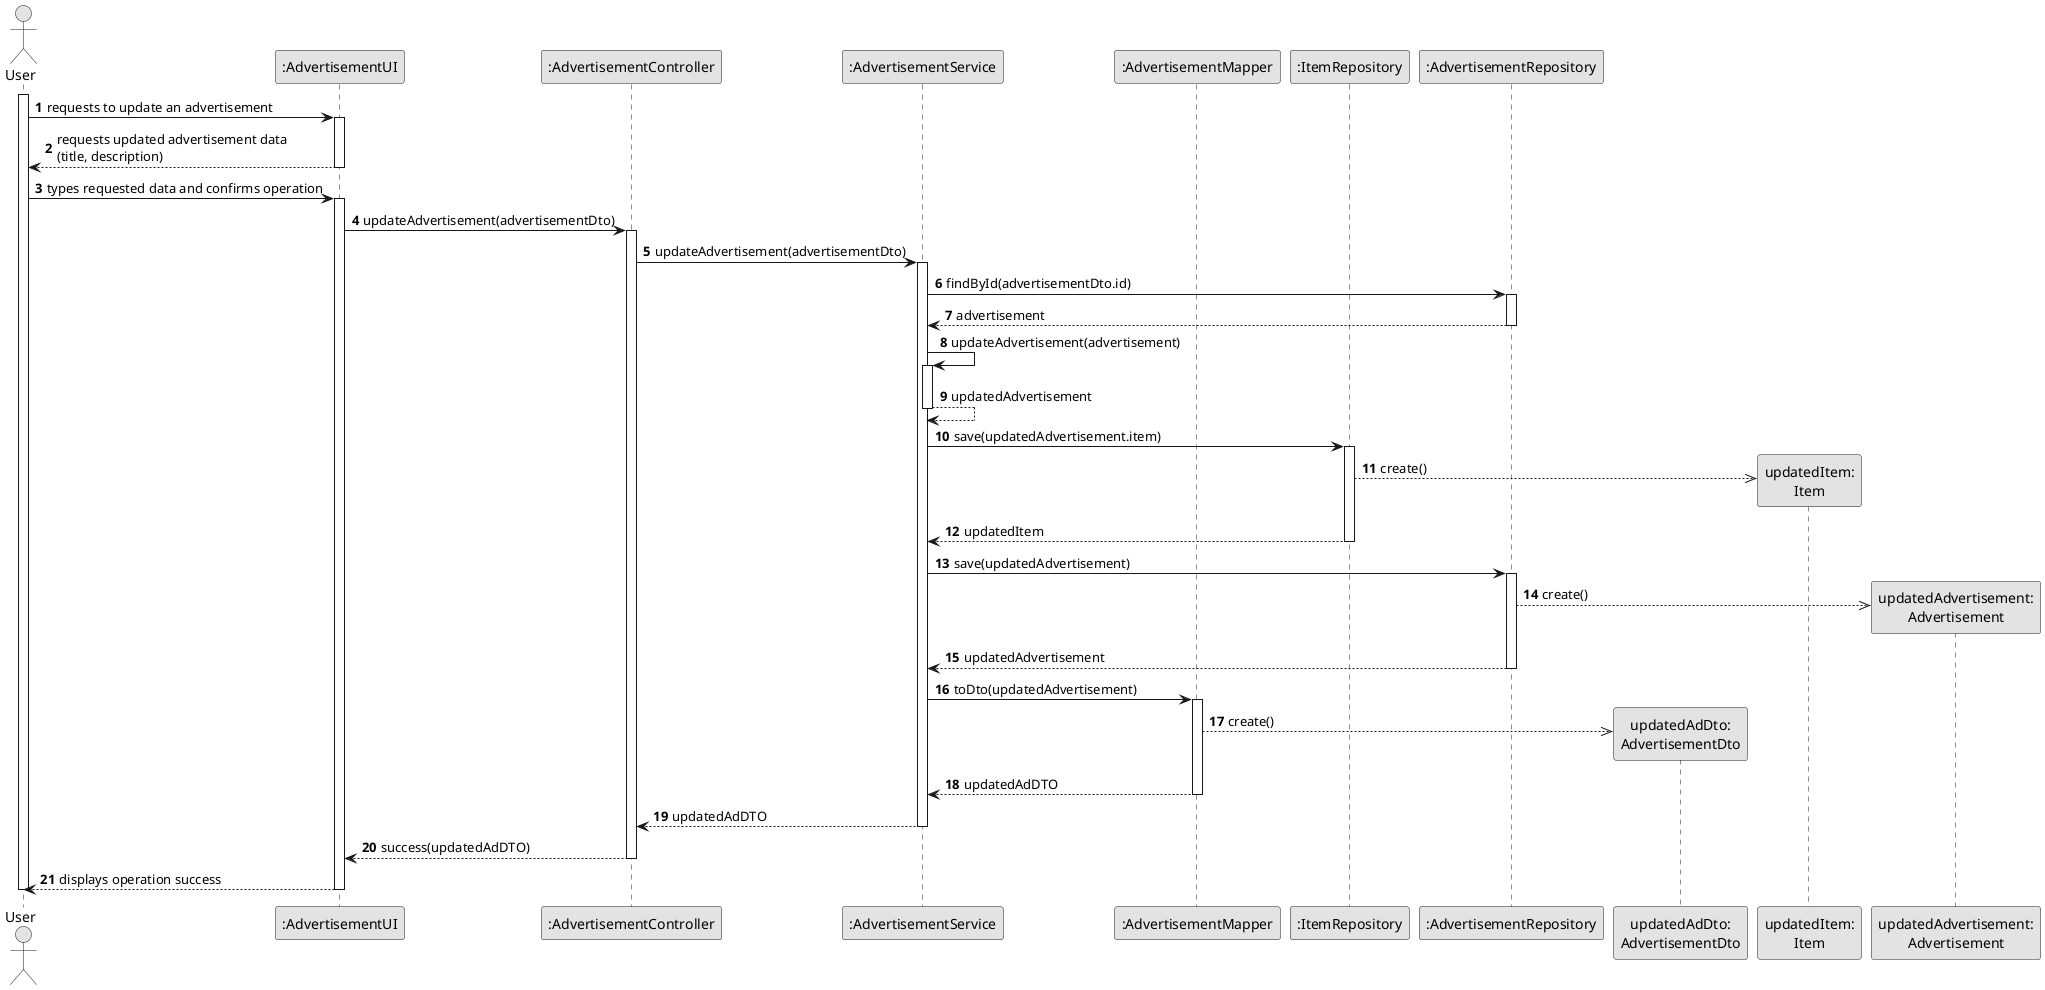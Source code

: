 @startuml
skinparam monochrome true
skinparam packageStyle rectangle
skinparam shadowing false

autonumber

actor "User" as USER
participant ":AdvertisementUI" as UI
participant ":AdvertisementController" as CTRL
participant ":AdvertisementService" as AD_SERVICE

participant ":AdvertisementMapper" as AD_MAPPER
participant ":ItemRepository" as ITEM_REPO
participant ":AdvertisementRepository" as AD_REPO

participant "updatedAdDto:\nAdvertisementDto" as AD_DTO
participant "updatedItem:\nItem" as ITEM
participant "updatedAdvertisement:\nAdvertisement" as UPDATED_AD

activate USER

    USER -> UI : requests to update an advertisement
    activate UI
        UI --> USER : requests updated advertisement data \n(title, description)
    deactivate UI

    USER -> UI : types requested data and confirms operation
    activate UI

        UI -> CTRL : updateAdvertisement(advertisementDto)
        activate CTRL

            CTRL -> AD_SERVICE : updateAdvertisement(advertisementDto)
            activate AD_SERVICE

                AD_SERVICE -> AD_REPO : findById(advertisementDto.id)
                activate AD_REPO
                    AD_REPO --> AD_SERVICE : advertisement
                deactivate AD_REPO

                AD_SERVICE -> AD_SERVICE : updateAdvertisement(advertisement)
                activate AD_SERVICE
                    AD_SERVICE --> AD_SERVICE : updatedAdvertisement
                deactivate AD_SERVICE

                AD_SERVICE -> ITEM_REPO : save(updatedAdvertisement.item)
                activate ITEM_REPO
                    ITEM_REPO -->> ITEM** : create()
                    ITEM_REPO --> AD_SERVICE : updatedItem
                deactivate ITEM_REPO

                AD_SERVICE -> AD_REPO : save(updatedAdvertisement)
                activate AD_REPO
                    AD_REPO -->> UPDATED_AD** : create()
                    AD_REPO --> AD_SERVICE : updatedAdvertisement
                deactivate AD_REPO

                AD_SERVICE -> AD_MAPPER : toDto(updatedAdvertisement)
                activate AD_MAPPER
                    AD_MAPPER -->> AD_DTO** : create()
                    AD_MAPPER --> AD_SERVICE : updatedAdDTO
                deactivate AD_MAPPER

                AD_SERVICE --> CTRL : updatedAdDTO
            deactivate AD_SERVICE

            CTRL --> UI : success(updatedAdDTO)
        deactivate CTRL

        UI --> USER : displays operation success
    deactivate UI

deactivate USER
@enduml